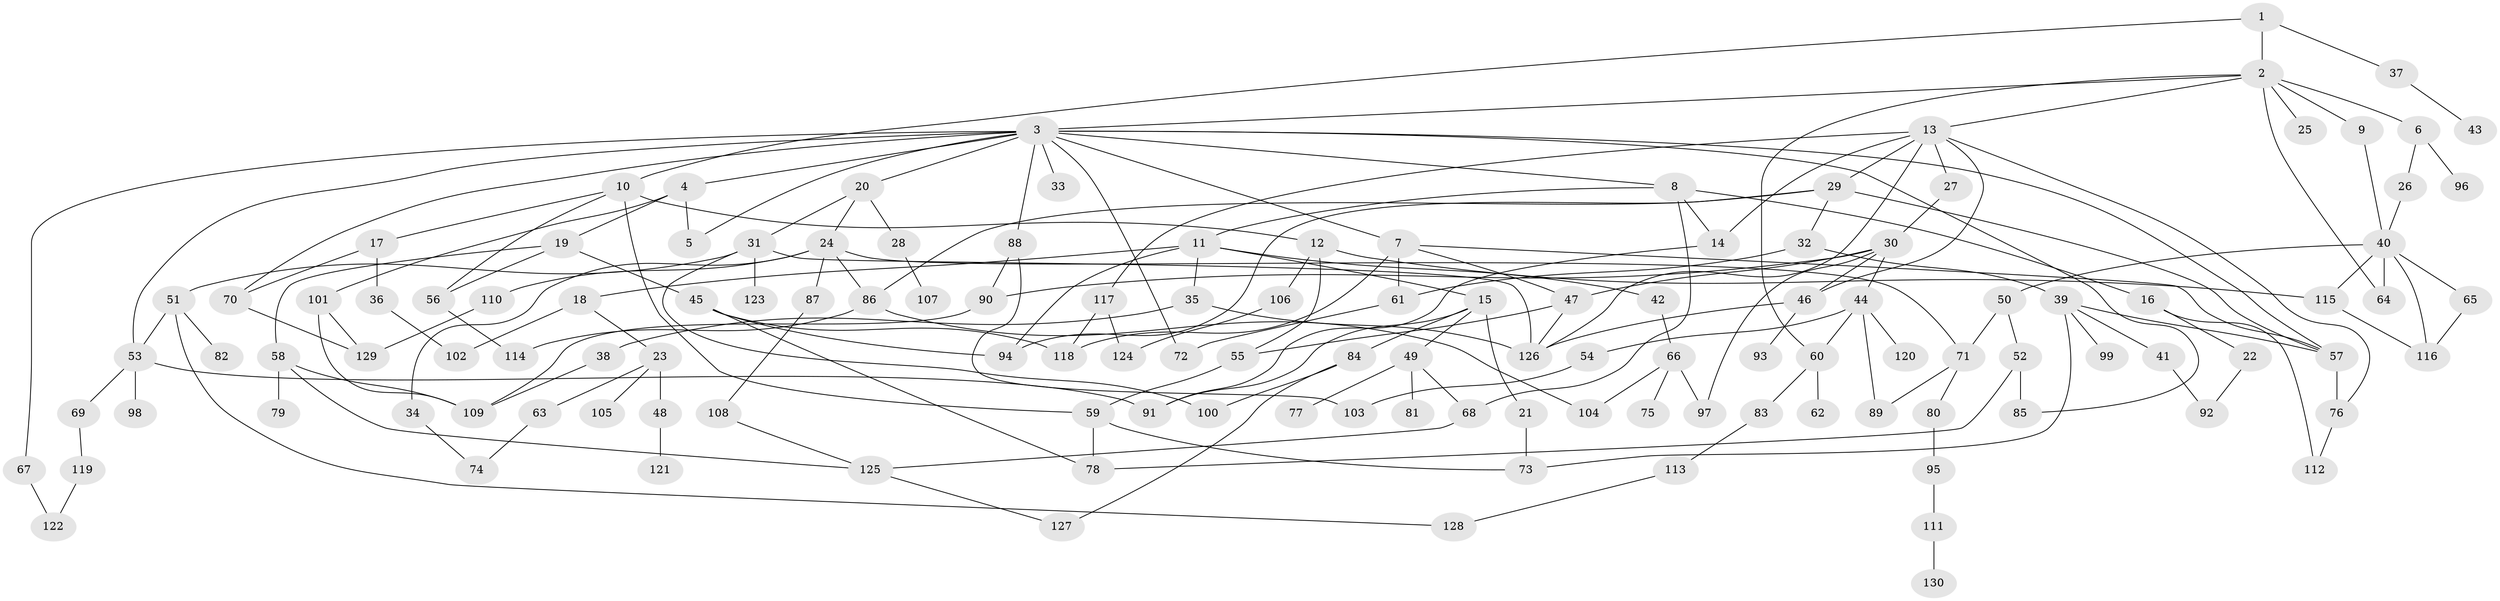 // coarse degree distribution, {3: 0.275, 5: 0.1, 16: 0.025, 9: 0.025, 2: 0.3, 6: 0.05, 4: 0.1, 10: 0.025, 1: 0.1}
// Generated by graph-tools (version 1.1) at 2025/49/03/04/25 22:49:01]
// undirected, 130 vertices, 190 edges
graph export_dot {
  node [color=gray90,style=filled];
  1;
  2;
  3;
  4;
  5;
  6;
  7;
  8;
  9;
  10;
  11;
  12;
  13;
  14;
  15;
  16;
  17;
  18;
  19;
  20;
  21;
  22;
  23;
  24;
  25;
  26;
  27;
  28;
  29;
  30;
  31;
  32;
  33;
  34;
  35;
  36;
  37;
  38;
  39;
  40;
  41;
  42;
  43;
  44;
  45;
  46;
  47;
  48;
  49;
  50;
  51;
  52;
  53;
  54;
  55;
  56;
  57;
  58;
  59;
  60;
  61;
  62;
  63;
  64;
  65;
  66;
  67;
  68;
  69;
  70;
  71;
  72;
  73;
  74;
  75;
  76;
  77;
  78;
  79;
  80;
  81;
  82;
  83;
  84;
  85;
  86;
  87;
  88;
  89;
  90;
  91;
  92;
  93;
  94;
  95;
  96;
  97;
  98;
  99;
  100;
  101;
  102;
  103;
  104;
  105;
  106;
  107;
  108;
  109;
  110;
  111;
  112;
  113;
  114;
  115;
  116;
  117;
  118;
  119;
  120;
  121;
  122;
  123;
  124;
  125;
  126;
  127;
  128;
  129;
  130;
  1 -- 2;
  1 -- 10;
  1 -- 37;
  2 -- 3;
  2 -- 6;
  2 -- 9;
  2 -- 13;
  2 -- 25;
  2 -- 64;
  2 -- 60;
  3 -- 4;
  3 -- 7;
  3 -- 8;
  3 -- 20;
  3 -- 33;
  3 -- 53;
  3 -- 67;
  3 -- 70;
  3 -- 85;
  3 -- 88;
  3 -- 72;
  3 -- 5;
  3 -- 57;
  4 -- 5;
  4 -- 19;
  4 -- 101;
  6 -- 26;
  6 -- 96;
  7 -- 57;
  7 -- 118;
  7 -- 47;
  7 -- 61;
  8 -- 11;
  8 -- 16;
  8 -- 68;
  8 -- 14;
  9 -- 40;
  10 -- 12;
  10 -- 17;
  10 -- 56;
  10 -- 59;
  11 -- 15;
  11 -- 18;
  11 -- 35;
  11 -- 42;
  11 -- 94;
  12 -- 55;
  12 -- 106;
  12 -- 115;
  13 -- 14;
  13 -- 27;
  13 -- 29;
  13 -- 46;
  13 -- 117;
  13 -- 126;
  13 -- 76;
  14 -- 91;
  15 -- 21;
  15 -- 49;
  15 -- 84;
  15 -- 91;
  16 -- 22;
  16 -- 112;
  17 -- 36;
  17 -- 70;
  18 -- 23;
  18 -- 102;
  19 -- 45;
  19 -- 56;
  19 -- 58;
  20 -- 24;
  20 -- 28;
  20 -- 31;
  21 -- 73;
  22 -- 92;
  23 -- 48;
  23 -- 63;
  23 -- 105;
  24 -- 34;
  24 -- 86;
  24 -- 87;
  24 -- 110;
  24 -- 71;
  26 -- 40;
  27 -- 30;
  28 -- 107;
  29 -- 32;
  29 -- 94;
  29 -- 57;
  29 -- 86;
  30 -- 44;
  30 -- 47;
  30 -- 90;
  30 -- 97;
  30 -- 46;
  31 -- 51;
  31 -- 100;
  31 -- 123;
  31 -- 126;
  32 -- 39;
  32 -- 61;
  34 -- 74;
  35 -- 38;
  35 -- 126;
  36 -- 102;
  37 -- 43;
  38 -- 109;
  39 -- 41;
  39 -- 99;
  39 -- 57;
  39 -- 73;
  40 -- 50;
  40 -- 65;
  40 -- 64;
  40 -- 115;
  40 -- 116;
  41 -- 92;
  42 -- 66;
  44 -- 54;
  44 -- 60;
  44 -- 89;
  44 -- 120;
  45 -- 94;
  45 -- 118;
  45 -- 78;
  46 -- 93;
  46 -- 126;
  47 -- 126;
  47 -- 55;
  48 -- 121;
  49 -- 77;
  49 -- 81;
  49 -- 68;
  50 -- 52;
  50 -- 71;
  51 -- 82;
  51 -- 53;
  51 -- 128;
  52 -- 78;
  52 -- 85;
  53 -- 69;
  53 -- 91;
  53 -- 98;
  54 -- 103;
  55 -- 59;
  56 -- 114;
  57 -- 76;
  58 -- 79;
  58 -- 109;
  58 -- 125;
  59 -- 73;
  59 -- 78;
  60 -- 62;
  60 -- 83;
  61 -- 72;
  63 -- 74;
  65 -- 116;
  66 -- 75;
  66 -- 97;
  66 -- 104;
  67 -- 122;
  68 -- 125;
  69 -- 119;
  70 -- 129;
  71 -- 80;
  71 -- 89;
  76 -- 112;
  80 -- 95;
  83 -- 113;
  84 -- 100;
  84 -- 127;
  86 -- 104;
  86 -- 114;
  87 -- 108;
  88 -- 90;
  88 -- 103;
  90 -- 109;
  95 -- 111;
  101 -- 129;
  101 -- 109;
  106 -- 124;
  108 -- 125;
  110 -- 129;
  111 -- 130;
  113 -- 128;
  115 -- 116;
  117 -- 118;
  117 -- 124;
  119 -- 122;
  125 -- 127;
}
